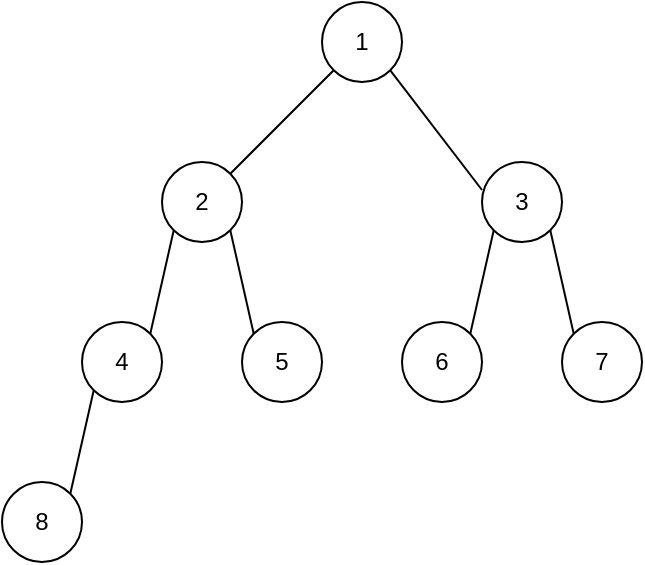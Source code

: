 <mxfile version="27.0.5">
  <diagram name="第 1 页" id="raP9I7w9HJuVn9uI5VcJ">
    <mxGraphModel dx="706" dy="604" grid="1" gridSize="10" guides="1" tooltips="1" connect="1" arrows="1" fold="1" page="1" pageScale="1" pageWidth="827" pageHeight="1169" math="0" shadow="0">
      <root>
        <mxCell id="0" />
        <mxCell id="1" parent="0" />
        <mxCell id="Lhsv0Yfd5E1QXEF5s4fU-1" value="1" style="ellipse;whiteSpace=wrap;html=1;aspect=fixed;labelBackgroundColor=none;" parent="1" vertex="1">
          <mxGeometry x="360" y="160" width="40" height="40" as="geometry" />
        </mxCell>
        <mxCell id="Lhsv0Yfd5E1QXEF5s4fU-16" style="rounded=0;orthogonalLoop=1;jettySize=auto;html=1;entryX=1;entryY=0;entryDx=0;entryDy=0;startArrow=none;startFill=0;endArrow=none;labelBackgroundColor=none;fontColor=default;exitX=0;exitY=1;exitDx=0;exitDy=0;" parent="1" source="Lhsv0Yfd5E1QXEF5s4fU-2" target="Lhsv0Yfd5E1QXEF5s4fU-4" edge="1">
          <mxGeometry relative="1" as="geometry" />
        </mxCell>
        <mxCell id="Lhsv0Yfd5E1QXEF5s4fU-17" style="rounded=0;orthogonalLoop=1;jettySize=auto;html=1;entryX=0;entryY=0;entryDx=0;entryDy=0;fontColor=default;startArrow=none;startFill=0;endArrow=none;labelBackgroundColor=none;exitX=1;exitY=1;exitDx=0;exitDy=0;" parent="1" source="Lhsv0Yfd5E1QXEF5s4fU-2" target="Lhsv0Yfd5E1QXEF5s4fU-5" edge="1">
          <mxGeometry relative="1" as="geometry" />
        </mxCell>
        <mxCell id="Lhsv0Yfd5E1QXEF5s4fU-2" value="2" style="ellipse;whiteSpace=wrap;html=1;aspect=fixed;labelBackgroundColor=none;" parent="1" vertex="1">
          <mxGeometry x="280" y="240" width="40" height="40" as="geometry" />
        </mxCell>
        <mxCell id="Lhsv0Yfd5E1QXEF5s4fU-18" style="rounded=0;orthogonalLoop=1;jettySize=auto;html=1;entryX=1;entryY=0;entryDx=0;entryDy=0;fontColor=default;exitX=0;exitY=1;exitDx=0;exitDy=0;startArrow=none;startFill=0;endArrow=none;labelBackgroundColor=none;" parent="1" source="Lhsv0Yfd5E1QXEF5s4fU-3" target="Lhsv0Yfd5E1QXEF5s4fU-6" edge="1">
          <mxGeometry relative="1" as="geometry" />
        </mxCell>
        <mxCell id="Lhsv0Yfd5E1QXEF5s4fU-19" style="rounded=0;orthogonalLoop=1;jettySize=auto;html=1;entryX=0;entryY=0;entryDx=0;entryDy=0;fontColor=default;exitX=1;exitY=1;exitDx=0;exitDy=0;startArrow=none;startFill=0;endArrow=none;labelBackgroundColor=none;" parent="1" source="Lhsv0Yfd5E1QXEF5s4fU-3" target="Lhsv0Yfd5E1QXEF5s4fU-7" edge="1">
          <mxGeometry relative="1" as="geometry" />
        </mxCell>
        <mxCell id="Lhsv0Yfd5E1QXEF5s4fU-3" value="3" style="ellipse;whiteSpace=wrap;html=1;aspect=fixed;labelBackgroundColor=none;" parent="1" vertex="1">
          <mxGeometry x="440" y="240" width="40" height="40" as="geometry" />
        </mxCell>
        <mxCell id="a15RRHkdn7nA1BFI75FA-1" style="rounded=0;orthogonalLoop=1;jettySize=auto;html=1;entryX=1;entryY=0;entryDx=0;entryDy=0;exitX=0;exitY=1;exitDx=0;exitDy=0;endArrow=none;startFill=0;" edge="1" parent="1" source="Lhsv0Yfd5E1QXEF5s4fU-4" target="Lhsv0Yfd5E1QXEF5s4fU-9">
          <mxGeometry relative="1" as="geometry" />
        </mxCell>
        <mxCell id="Lhsv0Yfd5E1QXEF5s4fU-4" value="4" style="ellipse;whiteSpace=wrap;html=1;aspect=fixed;labelBackgroundColor=none;" parent="1" vertex="1">
          <mxGeometry x="240" y="320" width="40" height="40" as="geometry" />
        </mxCell>
        <mxCell id="Lhsv0Yfd5E1QXEF5s4fU-5" value="5" style="ellipse;whiteSpace=wrap;html=1;aspect=fixed;labelBackgroundColor=none;" parent="1" vertex="1">
          <mxGeometry x="320" y="320" width="40" height="40" as="geometry" />
        </mxCell>
        <mxCell id="Lhsv0Yfd5E1QXEF5s4fU-6" value="6" style="ellipse;whiteSpace=wrap;html=1;aspect=fixed;labelBackgroundColor=none;" parent="1" vertex="1">
          <mxGeometry x="400" y="320" width="40" height="40" as="geometry" />
        </mxCell>
        <mxCell id="Lhsv0Yfd5E1QXEF5s4fU-7" value="7" style="ellipse;whiteSpace=wrap;html=1;aspect=fixed;labelBackgroundColor=none;" parent="1" vertex="1">
          <mxGeometry x="480" y="320" width="40" height="40" as="geometry" />
        </mxCell>
        <mxCell id="Lhsv0Yfd5E1QXEF5s4fU-9" value="8" style="ellipse;whiteSpace=wrap;html=1;aspect=fixed;labelBackgroundColor=none;" parent="1" vertex="1">
          <mxGeometry x="200" y="400" width="40" height="40" as="geometry" />
        </mxCell>
        <mxCell id="Lhsv0Yfd5E1QXEF5s4fU-14" value="" style="endArrow=none;html=1;rounded=0;entryX=0;entryY=1;entryDx=0;entryDy=0;labelBackgroundColor=none;fontColor=default;" parent="1" source="Lhsv0Yfd5E1QXEF5s4fU-2" target="Lhsv0Yfd5E1QXEF5s4fU-1" edge="1">
          <mxGeometry width="50" height="50" relative="1" as="geometry">
            <mxPoint x="290" y="180" as="sourcePoint" />
            <mxPoint x="340" y="130" as="targetPoint" />
          </mxGeometry>
        </mxCell>
        <mxCell id="Lhsv0Yfd5E1QXEF5s4fU-15" value="" style="endArrow=none;html=1;rounded=0;entryX=0;entryY=0.35;entryDx=0;entryDy=0;entryPerimeter=0;labelBackgroundColor=none;fontColor=default;exitX=1;exitY=1;exitDx=0;exitDy=0;" parent="1" source="Lhsv0Yfd5E1QXEF5s4fU-1" target="Lhsv0Yfd5E1QXEF5s4fU-3" edge="1">
          <mxGeometry width="50" height="50" relative="1" as="geometry">
            <mxPoint x="400" y="180" as="sourcePoint" />
            <mxPoint x="540" y="110" as="targetPoint" />
          </mxGeometry>
        </mxCell>
      </root>
    </mxGraphModel>
  </diagram>
</mxfile>
